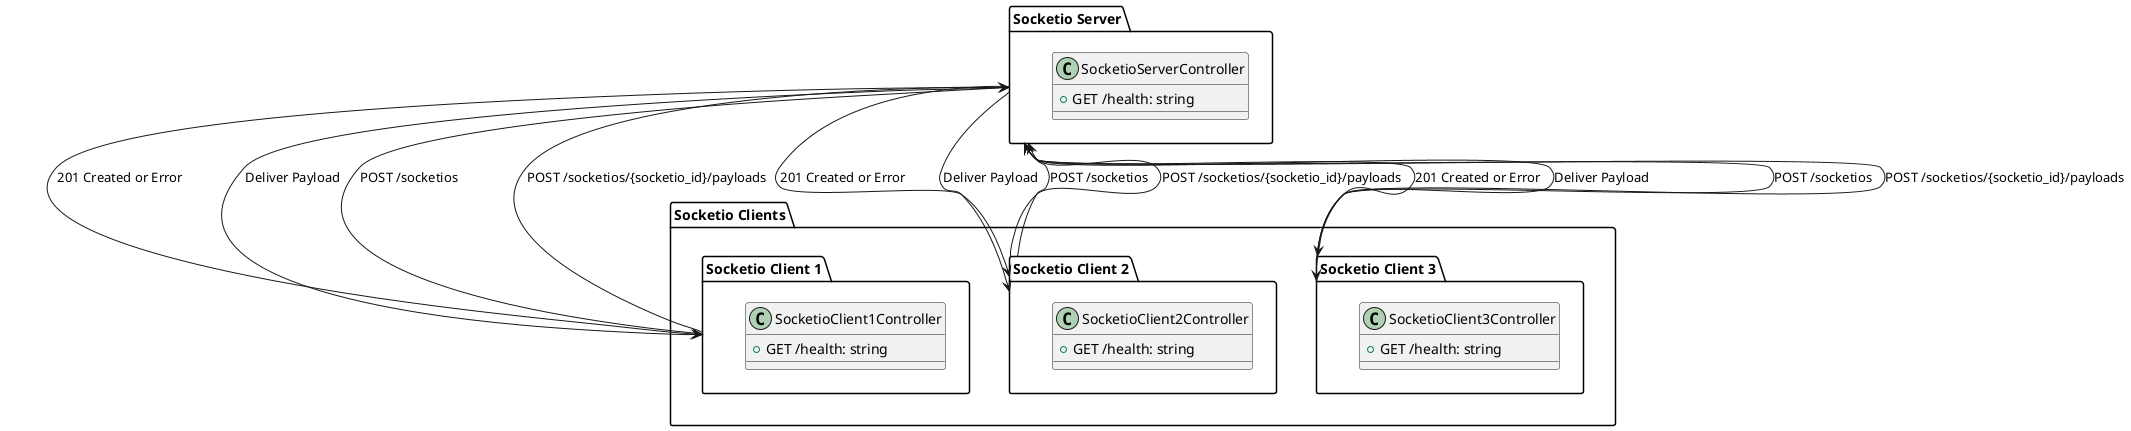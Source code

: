 ' @startuml

' !define class class
' !define ARROW --> : HTTP Request
' !define DIAMOND1 diamond
' !define DIAMOND2 diamond

' class User
' class Service
' class SocketioServer
' class SocketioClient

' User --> Service : Register Socketio
' Service --> SocketioServer : POST /socketios
' SocketioServer --> Service : 201 Created or Error
' Service --> SocketioServer : POST /socketios/{socketio_id}/payloads
' SocketioServer --> Service : Deliver Payload
' User --> Service : Disconnect Socketio
' Service --> SocketioServer : DELETE /socketios/{socketio_id}
' SocketioServer --> Service : 204 No Content or Error

' @enduml


@startuml

package "Socketio Server" as SocketioServer {
    class SocketioServerController {
        + GET /health: string
    }

    ' class SocketioServerService {
    '     + checkHealth(): Promise<string>
    ' }

    ' class SocketioServerRepository {
    '     + checkHealth(): Promise<string>
    ' }

    ' class MessageDTO {
    '     + uuid: string
    '     + type: string
    '     + payload: string
    ' }

    ' SocketioServerController --> SocketioServerService : Register Socketio
    ' SocketioServerService --> SocketioServerRepository : Register Socketio
    ' SocketioServerRepository --> SocketioServerService : 201 Created or Error
    ' SocketioServerService --> SocketioServerController : 201 Created or Error

    ' SocketioServerController --> SocketioServerService : Deliver Payload
    ' SocketioServerService --> SocketioServerRepository : Deliver Payload
    ' SocketioServerRepository --> SocketioServerService : 200 OK or Error
    ' SocketioServerService --> SocketioServerController : 200 OK or Error

    ' SocketioServerController --> SocketioServerService : Disconnect Socketio
    ' SocketioServerService --> SocketioServerRepository : Disconnect Socketio
    ' SocketioServerRepository --> SocketioServerService : 204 No Content or Error
    ' SocketioServerService --> SocketioServerController : 204 No Content or Error
}

package "Socketio Clients" as SocketioClients {
    package "Socketio Client 1" as SocketioClient1 {
        class SocketioClient1Controller {
            + GET /health: string
        }

        ' class SocketioClient1Service {
        '     + checkHealth(): Promise<string>
        ' }

        ' class SocketioClient1Repository {
        '     + checkHealth(): Promise<string>
        ' }

        ' SocketioClient1Controller --> SocketioClient1Service : Register Socketio
        ' SocketioClient1Service --> SocketioClient1Repository : Register Socketio
        ' SocketioClient1Repository --> SocketioClient1Service : 201 Created or Error
        ' SocketioClient1Service --> SocketioClient1Controller : 201 Created or Error

        ' SocketioClient1Controller --> SocketioClient1Service : Send Payload
        ' SocketioClient1Service --> SocketioClient1Repository : Send Payload
        ' SocketioClient1Repository --> SocketioClient1Service : 200 OK or Error
        ' SocketioClient1Service --> SocketioClient1Controller : 200 OK or Error

        ' SocketioClient1Controller --> SocketioClient1Service : Receive Payload
        ' SocketioClient1Service --> SocketioClient1Repository : Receive Payload
        ' SocketioClient1Repository --> SocketioClient1Service : 200 OK or Error
        ' SocketioClient1Service --> SocketioClient1Controller : 200 OK or Error

        ' SocketioClient1Controller --> SocketioClient1Service : Disconnect Socketio
        ' SocketioClient1Service --> SocketioClient1Repository : Disconnect Socketio
        ' SocketioClient1Repository --> SocketioClient1Service : 204 No Content or Error
        ' SocketioClient1Service --> SocketioClient1Controller : 204 No Content or Error
    }

    package "Socketio Client 2" as SocketioClient2 {
        class SocketioClient2Controller {
            + GET /health: string
        }

        ' class SocketioClient2Service {
        '     + checkHealth(): Promise<string>
        ' }

        ' class SocketioClient2Repository {
        '     + checkHealth(): Promise<string>
        ' }

        ' SocketioClient1Controller --> SocketioClient1Service : Register Socketio
        ' SocketioClient1Service --> SocketioClient1Repository : Register Socketio
        ' SocketioClient1Repository --> SocketioClient1Service : 201 Created or Error
        ' SocketioClient1Service --> SocketioClient1Controller : 201 Created or Error

        ' SocketioClient1Controller --> SocketioClient1Service : Send Payload
        ' SocketioClient1Service --> SocketioClient1Repository : Send Payload
        ' SocketioClient1Repository --> SocketioClient1Service : 200 OK or Error
        ' SocketioClient1Service --> SocketioClient1Controller : 200 OK or Error

        ' SocketioClient1Controller --> SocketioClient1Service : Receive Payload
        ' SocketioClient1Service --> SocketioClient1Repository : Receive Payload
        ' SocketioClient1Repository --> SocketioClient1Service : 200 OK or Error
        ' SocketioClient1Service --> SocketioClient1Controller : 200 OK or Error

        ' SocketioClient1Controller --> SocketioClient1Service : Disconnect Socketio
        ' SocketioClient1Service --> SocketioClient1Repository : Disconnect Socketio
        ' SocketioClient1Repository --> SocketioClient1Service : 204 No Content or Error
        ' SocketioClient1Service --> SocketioClient1Controller : 204 No Content or Error
    }

    package "Socketio Client 3" as SocketioClient3 {
        class SocketioClient3Controller {
            + GET /health: string
        }

        ' class SocketioClient3Service {
        '     + checkHealth(): Promise<string>
        ' }

        ' class SocketioClient3Repository {
        '     + checkHealth(): Promise<string>
        ' }

        ' SocketioClient1Controller --> SocketioClient1Service : Register Socketio
        ' SocketioClient1Service --> SocketioClient1Repository : Register Socketio
        ' SocketioClient1Repository --> SocketioClient1Service : 201 Created or Error
        ' SocketioClient1Service --> SocketioClient1Controller : 201 Created or Error

        ' SocketioClient1Controller --> SocketioClient1Service : Send Payload
        ' SocketioClient1Service --> SocketioClient1Repository : Send Payload
        ' SocketioClient1Repository --> SocketioClient1Service : 200 OK or Error
        ' SocketioClient1Service --> SocketioClient1Controller : 200 OK or Error

        ' SocketioClient1Controller --> SocketioClient1Service : Receive Payload
        ' SocketioClient1Service --> SocketioClient1Repository : Receive Payload
        ' SocketioClient1Repository --> SocketioClient1Service : 200 OK or Error
        ' SocketioClient1Service --> SocketioClient1Controller : 200 OK or Error

        ' SocketioClient1Controller --> SocketioClient1Service : Disconnect Socketio
        ' SocketioClient1Service --> SocketioClient1Repository : Disconnect Socketio
        ' SocketioClient1Repository --> SocketioClient1Service : 204 No Content or Error
        ' SocketioClient1Service --> SocketioClient1Controller : 204 No Content or Error
    }
}

' package "Security" {
'     class Authentication {
'         + authenticateRequest(request: HttpRequest): boolean
'     }
'     class Authorization {
'         + authorizeRequest(request: HttpRequest): boolean
'     }
'     class SecretKeyValidation {
'         + validateSecretKey(payload: SocketioPayload, secretKey: string): boolean
'     }

'     ' Authorization --> Authentication : authenticateRequest()
'     ' SecretKeyValidation --> Authorization : authorizeRequest()
'     ' SecretKeyValidation --> SocketioServer : validateSecretKey()
' }

' package "Monitoring & Logging" {
'     class MonitoringService {
'         + trackSocketioPerformance(socketioId: ID): PerformanceMetrics
'     }
'     class LoggingService {
'         + logSocketioEvent(eventData: SocketioEvent): void
'     }

'     ' MonitoringService --> SocketioServer : trackSocketioPerformance()
'     ' LoggingService --> SocketioServer : logSocketioEvent()
' }

' package "Event Tracking" {
'     class EventTrackingService {
'         + trackEvent(eventData: SocketioEvent): EventStatus
'     }

'     ' EventTrackingService --> SocketioServer : trackEvent()
' }

SocketioClient1 --> SocketioServer : POST /socketios
SocketioClient2 --> SocketioServer : POST /socketios
SocketioClient3 --> SocketioServer : POST /socketios

SocketioServer --> SocketioClient1 : 201 Created or Error
SocketioServer --> SocketioClient2 : 201 Created or Error
SocketioServer --> SocketioClient3 : 201 Created or Error

SocketioClient1 --> SocketioServer : POST /socketios/{socketio_id}/payloads
SocketioClient2 --> SocketioServer : POST /socketios/{socketio_id}/payloads
SocketioClient3 --> SocketioServer : POST /socketios/{socketio_id}/payloads

SocketioServer --> SocketioClient1 : Deliver Payload
SocketioServer --> SocketioClient2 : Deliver Payload
SocketioServer --> SocketioClient3 : Deliver Payload



' Security.Authentication --> Security.Authorization : Authorize Request
' Security.Authorization --> Security.SecretKeyValidation : Validate Secret Key

' MonitoringService --> SocketioServer : Track Socketio Performance
' LoggingService --> SocketioServer : Log Socketio Event
' EventTrackingService --> SocketioServer : Track Event

@enduml
